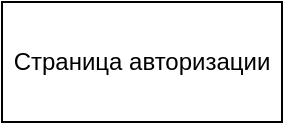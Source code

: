 <mxfile version="21.6.8" type="github">
  <diagram name="Page-1" id="xgM9Nzjq5ztXO2ASeh7i">
    <mxGraphModel dx="1195" dy="652" grid="1" gridSize="10" guides="1" tooltips="1" connect="1" arrows="1" fold="1" page="1" pageScale="1" pageWidth="827" pageHeight="1169" math="0" shadow="0">
      <root>
        <mxCell id="0" />
        <mxCell id="1" parent="0" />
        <mxCell id="LoA2GBlaYymYr8rpxEEp-1" value="Страница авторизации" style="rounded=0;whiteSpace=wrap;html=1;" vertex="1" parent="1">
          <mxGeometry x="110" y="110" width="140" height="60" as="geometry" />
        </mxCell>
      </root>
    </mxGraphModel>
  </diagram>
</mxfile>
